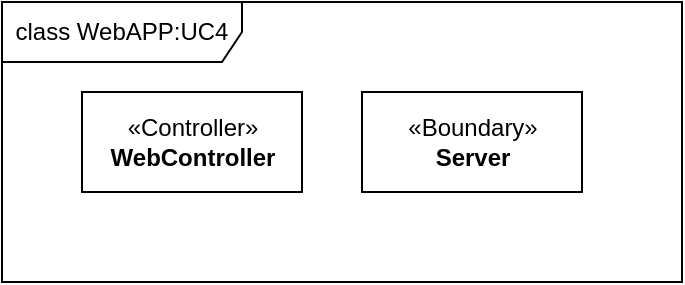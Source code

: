 <mxfile version="10.6.7" type="github"><diagram id="Xe_6Xi4M_w0TwcAmd9oq" name="Page-1"><mxGraphModel dx="1394" dy="796" grid="1" gridSize="10" guides="1" tooltips="1" connect="1" arrows="1" fold="1" page="1" pageScale="1" pageWidth="827" pageHeight="1169" math="0" shadow="0"><root><mxCell id="0"/><mxCell id="1" parent="0"/><mxCell id="xKq-TWDHH2EppA1iXJvW-1" value="class WebAPP:UC4" style="shape=umlFrame;whiteSpace=wrap;html=1;width=120;height=30;" parent="1" vertex="1"><mxGeometry width="340" height="140" as="geometry"/></mxCell><mxCell id="xKq-TWDHH2EppA1iXJvW-2" value="«Controller»&lt;br&gt;&lt;b&gt;WebController&lt;/b&gt;" style="html=1;" parent="1" vertex="1"><mxGeometry x="40" y="45" width="110" height="50" as="geometry"/></mxCell><mxCell id="xKq-TWDHH2EppA1iXJvW-6" value="«Boundary»&lt;br&gt;&lt;b&gt;Server&lt;/b&gt;" style="html=1;" parent="1" vertex="1"><mxGeometry x="180" y="45" width="110" height="50" as="geometry"/></mxCell></root></mxGraphModel></diagram></mxfile>